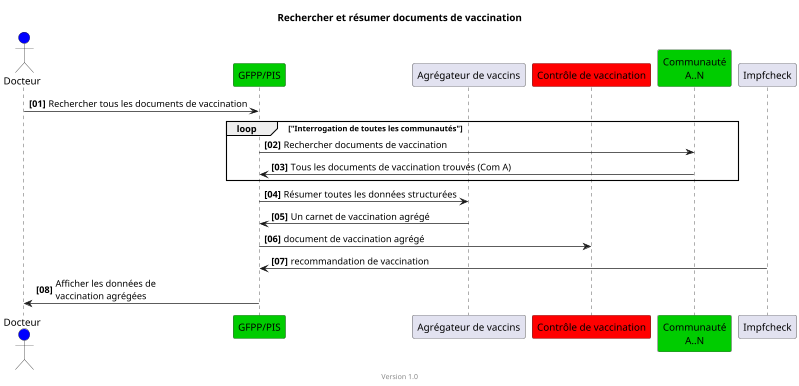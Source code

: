 @startuml
title Rechercher et résumer documents de vaccination
footer Version 1.0
skinparam responseMessageBelowArrow true
scale max 800 width

actor Docteur #blue
participant "GFPP/PIS" #00CC00
participant "Agrégateur de vaccins"
participant "Contrôle de vaccination" #red

participant "Communauté\nA..N" #00CC00

autonumber "<b>[00]"
Docteur -> "GFPP/PIS": Rechercher tous les documents de vaccination
loop "Interrogation de toutes les communautés"
"GFPP/PIS" -> "Communauté\nA..N": Rechercher documents de vaccination
"Communauté\nA..N" -> "GFPP/PIS": Tous les documents de vaccination trouvés (Com A)
end
"GFPP/PIS" -> "Agrégateur de vaccins": Résumer toutes les données structurées
"Agrégateur de vaccins" ->  "GFPP/PIS": Un carnet de vaccination agrégé
' "GFPP/PIS" -> "GFPP/PIS": pseudonymiser
"GFPP/PIS" ->  "Contrôle de vaccination": document de vaccination agrégé
"Impfcheck" -> "GFPP/PIS": recommandation de vaccination
"GFPP/PIS" -> Docteur: Afficher les données de\nvaccination agrégées

@enduml
